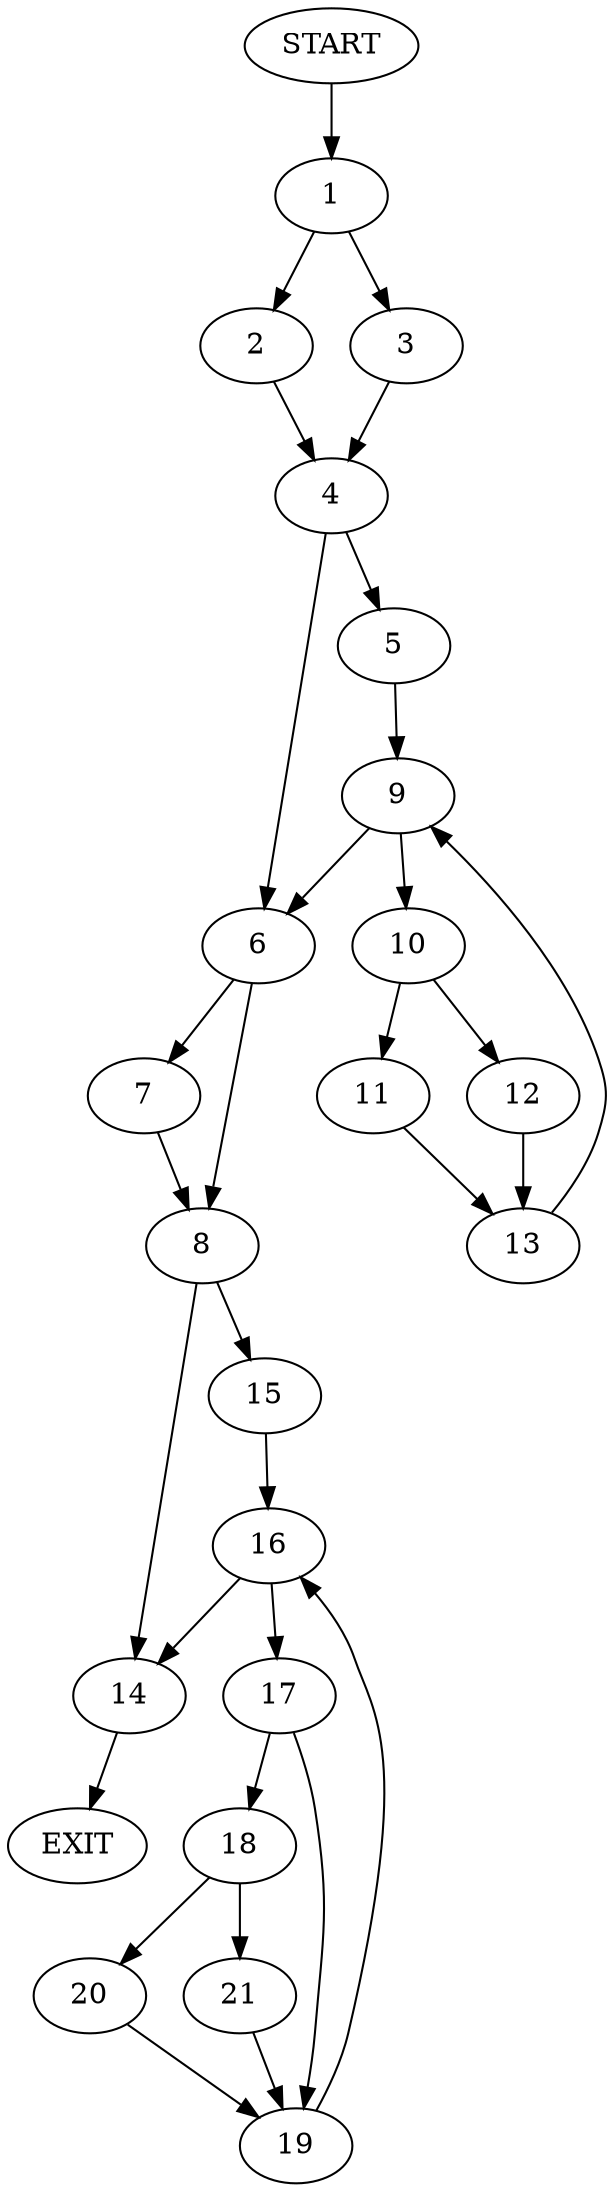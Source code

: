 digraph {
0 [label="START"]
22 [label="EXIT"]
0 -> 1
1 -> 2
1 -> 3
3 -> 4
2 -> 4
4 -> 5
4 -> 6
6 -> 7
6 -> 8
5 -> 9
9 -> 6
9 -> 10
10 -> 11
10 -> 12
11 -> 13
12 -> 13
13 -> 9
7 -> 8
8 -> 14
8 -> 15
15 -> 16
14 -> 22
16 -> 17
16 -> 14
17 -> 18
17 -> 19
18 -> 20
18 -> 21
19 -> 16
20 -> 19
21 -> 19
}
